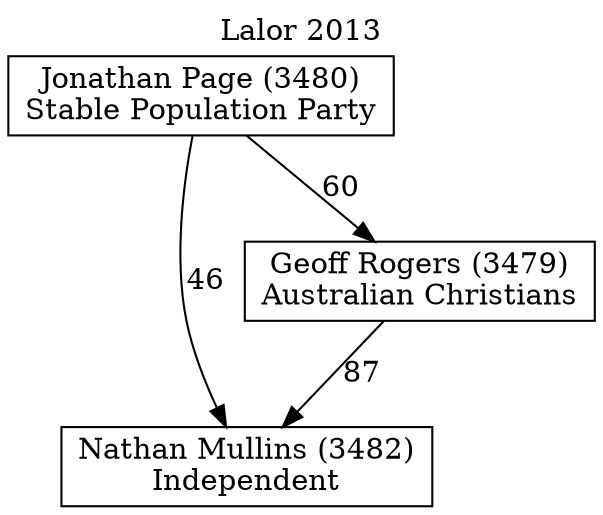 // House preference flow
digraph "Nathan Mullins (3482)_Lalor_2013" {
	graph [label="Lalor 2013" labelloc=t mclimit=10]
	node [shape=box]
	"Nathan Mullins (3482)" [label="Nathan Mullins (3482)
Independent"]
	"Geoff Rogers (3479)" [label="Geoff Rogers (3479)
Australian Christians"]
	"Jonathan Page (3480)" [label="Jonathan Page (3480)
Stable Population Party"]
	"Geoff Rogers (3479)" -> "Nathan Mullins (3482)" [label=87]
	"Jonathan Page (3480)" -> "Geoff Rogers (3479)" [label=60]
	"Jonathan Page (3480)" -> "Nathan Mullins (3482)" [label=46]
}
